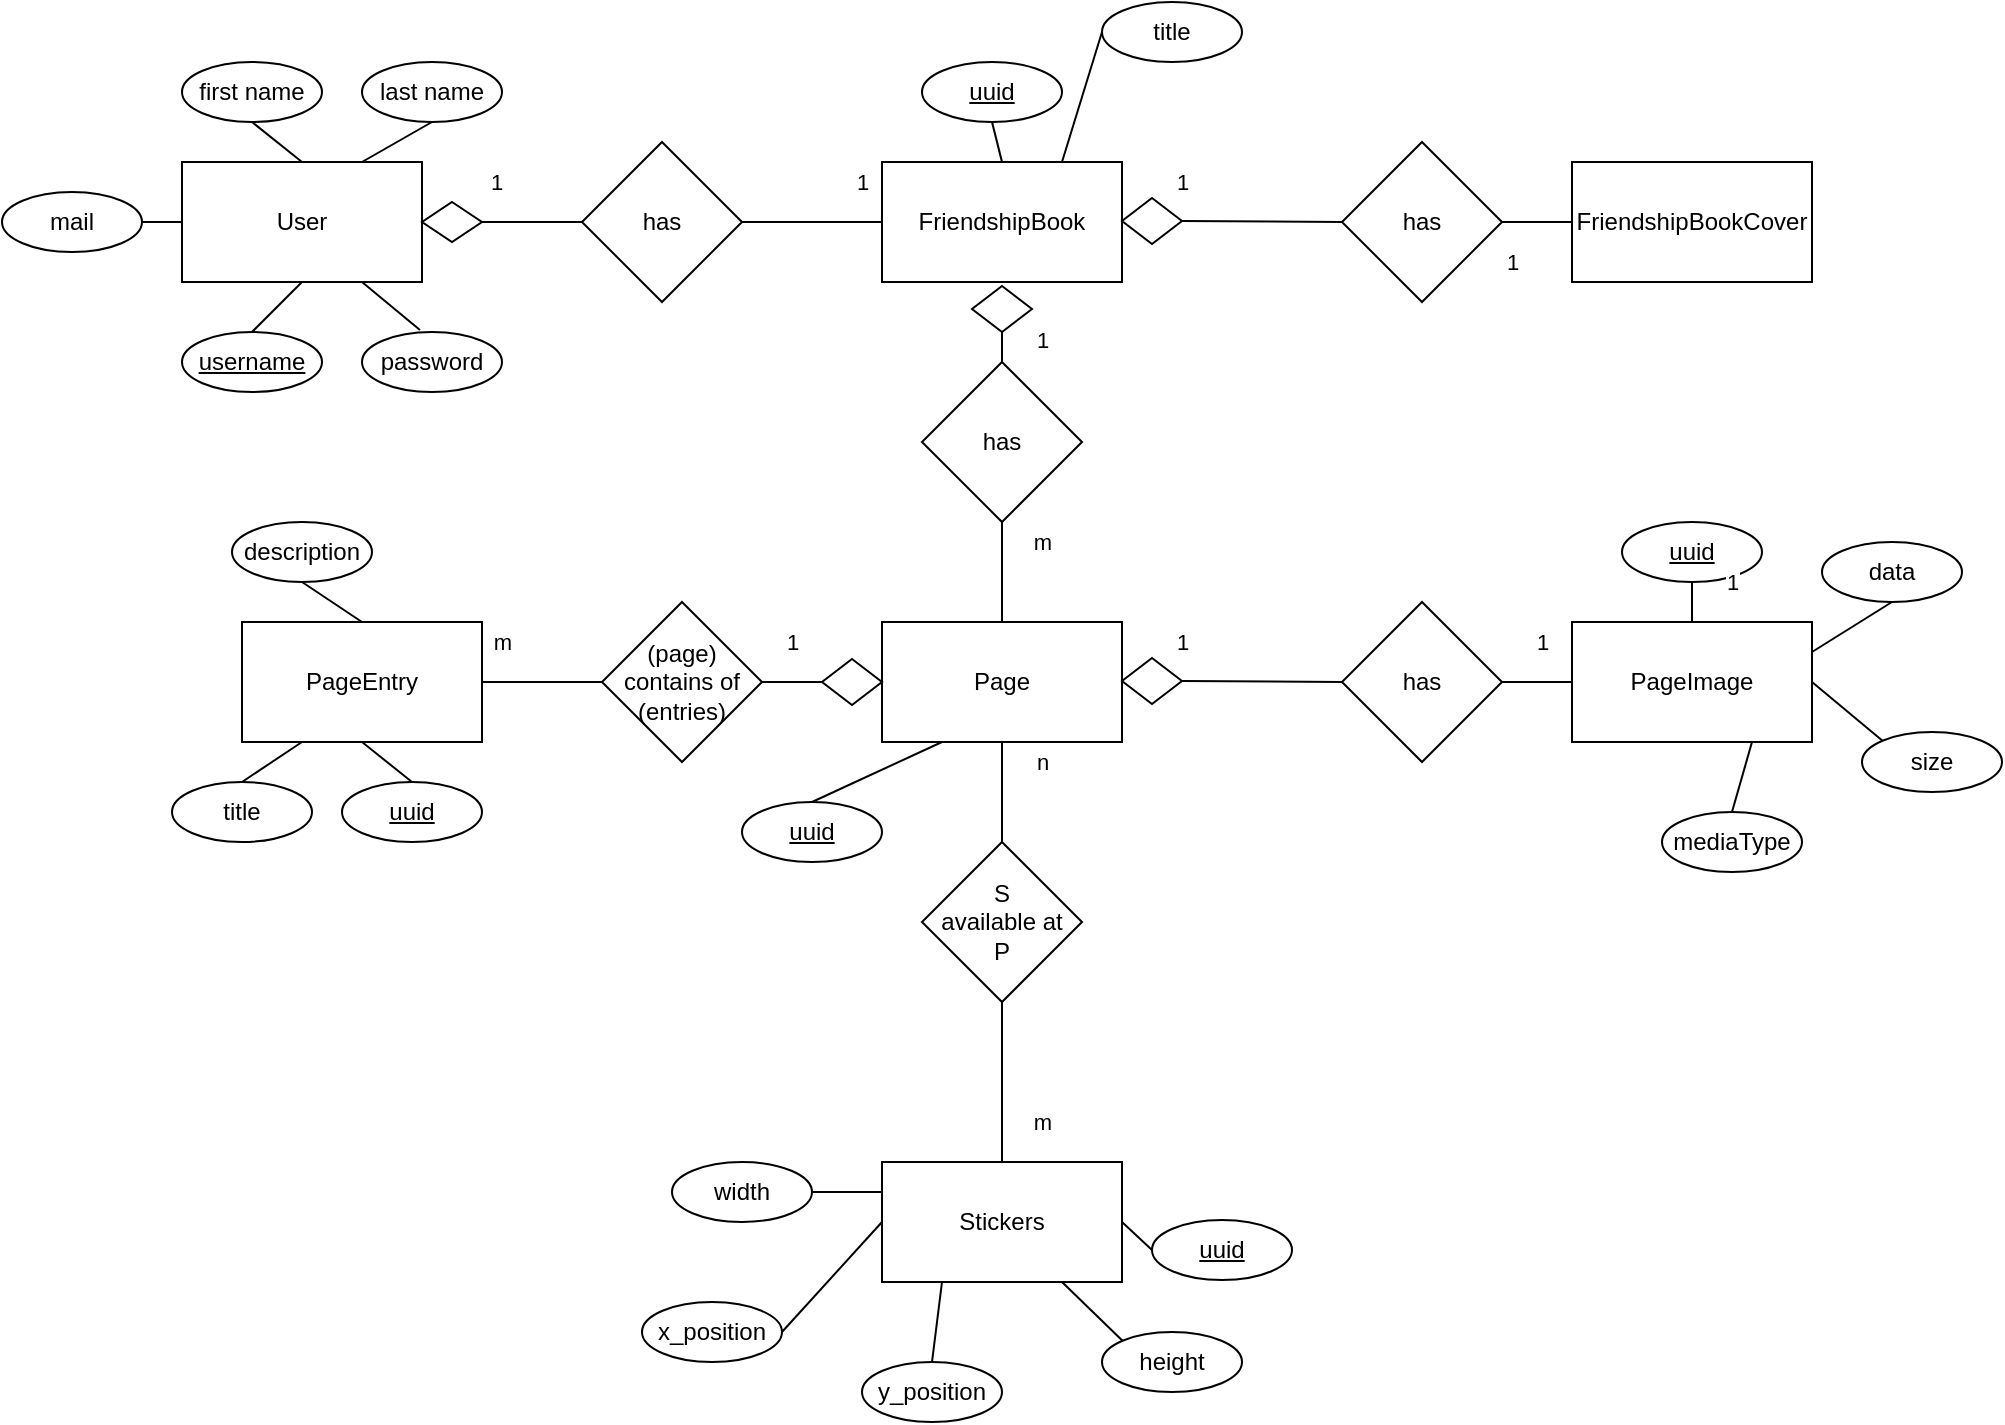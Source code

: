 <mxfile version="12.3.3" type="device" pages="1"><diagram name="Page-1" id="efa7a0a1-bf9b-a30e-e6df-94a7791c09e9"><mxGraphModel dx="1604" dy="643" grid="1" gridSize="10" guides="1" tooltips="1" connect="1" arrows="1" fold="1" page="1" pageScale="1" pageWidth="826" pageHeight="1169" background="#ffffff" math="0" shadow="0"><root><mxCell id="0"/><mxCell id="1" parent="0"/><mxCell id="JQI-OMxGTn1fQLOs1Fzj-114" value="User" style="rounded=0;whiteSpace=wrap;html=1;" parent="1" vertex="1"><mxGeometry x="40" y="110" width="120" height="60" as="geometry"/></mxCell><mxCell id="JQI-OMxGTn1fQLOs1Fzj-115" value="FriendshipBook" style="rounded=0;whiteSpace=wrap;html=1;" parent="1" vertex="1"><mxGeometry x="390" y="110" width="120" height="60" as="geometry"/></mxCell><mxCell id="JQI-OMxGTn1fQLOs1Fzj-116" value="Page" style="rounded=0;whiteSpace=wrap;html=1;" parent="1" vertex="1"><mxGeometry x="390" y="340" width="120" height="60" as="geometry"/></mxCell><mxCell id="JQI-OMxGTn1fQLOs1Fzj-118" value="PageEntry" style="rounded=0;whiteSpace=wrap;html=1;" parent="1" vertex="1"><mxGeometry x="70" y="340" width="120" height="60" as="geometry"/></mxCell><mxCell id="JQI-OMxGTn1fQLOs1Fzj-120" value="1" style="endArrow=none;html=1;exitX=1;exitY=0.5;exitDx=0;exitDy=0;entryX=0;entryY=0.5;entryDx=0;entryDy=0;" parent="1" source="ATz9pkckGzbIhAswwl9Q-5" target="JQI-OMxGTn1fQLOs1Fzj-121" edge="1"><mxGeometry x="-0.75" y="20" width="50" height="50" relative="1" as="geometry"><mxPoint x="180" y="140" as="sourcePoint"/><mxPoint x="230" y="90" as="targetPoint"/><mxPoint as="offset"/></mxGeometry></mxCell><mxCell id="JQI-OMxGTn1fQLOs1Fzj-121" value="has" style="rhombus;whiteSpace=wrap;html=1;" parent="1" vertex="1"><mxGeometry x="240" y="100" width="80" height="80" as="geometry"/></mxCell><mxCell id="JQI-OMxGTn1fQLOs1Fzj-122" value="1" style="endArrow=none;html=1;exitX=0;exitY=0.5;exitDx=0;exitDy=0;entryX=1;entryY=0.5;entryDx=0;entryDy=0;" parent="1" source="JQI-OMxGTn1fQLOs1Fzj-115" target="JQI-OMxGTn1fQLOs1Fzj-121" edge="1"><mxGeometry x="-0.714" y="-20" width="50" height="50" relative="1" as="geometry"><mxPoint x="170" y="150" as="sourcePoint"/><mxPoint x="250" y="150" as="targetPoint"/><mxPoint as="offset"/></mxGeometry></mxCell><mxCell id="JQI-OMxGTn1fQLOs1Fzj-123" value="has" style="rhombus;whiteSpace=wrap;html=1;" parent="1" vertex="1"><mxGeometry x="410" y="210" width="80" height="80" as="geometry"/></mxCell><mxCell id="JQI-OMxGTn1fQLOs1Fzj-124" value="1" style="endArrow=none;html=1;entryX=0.5;entryY=1;entryDx=0;entryDy=0;exitX=0.5;exitY=0;exitDx=0;exitDy=0;" parent="1" source="JQI-OMxGTn1fQLOs1Fzj-123" target="ATz9pkckGzbIhAswwl9Q-18" edge="1"><mxGeometry x="0.5" y="-20" width="50" height="50" relative="1" as="geometry"><mxPoint x="40" y="460" as="sourcePoint"/><mxPoint x="90" y="410" as="targetPoint"/><mxPoint as="offset"/></mxGeometry></mxCell><mxCell id="JQI-OMxGTn1fQLOs1Fzj-125" value="m" style="endArrow=none;html=1;entryX=0.5;entryY=1;entryDx=0;entryDy=0;exitX=0.5;exitY=0;exitDx=0;exitDy=0;" parent="1" source="JQI-OMxGTn1fQLOs1Fzj-116" target="JQI-OMxGTn1fQLOs1Fzj-123" edge="1"><mxGeometry x="0.6" y="-20" width="50" height="50" relative="1" as="geometry"><mxPoint x="40" y="470" as="sourcePoint"/><mxPoint x="90" y="420" as="targetPoint"/><mxPoint as="offset"/></mxGeometry></mxCell><mxCell id="JQI-OMxGTn1fQLOs1Fzj-126" value="(page) contains of (entries)" style="rhombus;whiteSpace=wrap;html=1;" parent="1" vertex="1"><mxGeometry x="250" y="330" width="80" height="80" as="geometry"/></mxCell><mxCell id="JQI-OMxGTn1fQLOs1Fzj-127" value="m" style="endArrow=none;html=1;entryX=0;entryY=0.5;entryDx=0;entryDy=0;" parent="1" source="JQI-OMxGTn1fQLOs1Fzj-118" target="JQI-OMxGTn1fQLOs1Fzj-126" edge="1"><mxGeometry x="-0.667" y="20" width="50" height="50" relative="1" as="geometry"><mxPoint x="40" y="480" as="sourcePoint"/><mxPoint x="90" y="430" as="targetPoint"/><mxPoint as="offset"/></mxGeometry></mxCell><mxCell id="JQI-OMxGTn1fQLOs1Fzj-128" value="1" style="endArrow=none;html=1;entryX=0;entryY=0.5;entryDx=0;entryDy=0;exitX=1;exitY=0.5;exitDx=0;exitDy=0;" parent="1" source="JQI-OMxGTn1fQLOs1Fzj-126" target="ATz9pkckGzbIhAswwl9Q-9" edge="1"><mxGeometry y="20" width="50" height="50" relative="1" as="geometry"><mxPoint x="40" y="480" as="sourcePoint"/><mxPoint x="90" y="430" as="targetPoint"/><mxPoint as="offset"/></mxGeometry></mxCell><mxCell id="JQI-OMxGTn1fQLOs1Fzj-129" value="&lt;u&gt;uuid&lt;/u&gt;" style="ellipse;whiteSpace=wrap;html=1;" parent="1" vertex="1"><mxGeometry x="320" y="430" width="70" height="30" as="geometry"/></mxCell><mxCell id="JQI-OMxGTn1fQLOs1Fzj-131" value="&lt;u&gt;uuid&lt;/u&gt;" style="ellipse;whiteSpace=wrap;html=1;" parent="1" vertex="1"><mxGeometry x="120" y="420" width="70" height="30" as="geometry"/></mxCell><mxCell id="JQI-OMxGTn1fQLOs1Fzj-132" value="&lt;u&gt;uuid&lt;/u&gt;" style="ellipse;whiteSpace=wrap;html=1;" parent="1" vertex="1"><mxGeometry x="410" y="60" width="70" height="30" as="geometry"/></mxCell><mxCell id="JQI-OMxGTn1fQLOs1Fzj-133" value="title" style="ellipse;whiteSpace=wrap;html=1;" parent="1" vertex="1"><mxGeometry x="35" y="420" width="70" height="30" as="geometry"/></mxCell><mxCell id="JQI-OMxGTn1fQLOs1Fzj-134" value="description" style="ellipse;whiteSpace=wrap;html=1;" parent="1" vertex="1"><mxGeometry x="65" y="290" width="70" height="30" as="geometry"/></mxCell><mxCell id="JQI-OMxGTn1fQLOs1Fzj-135" value="first name" style="ellipse;whiteSpace=wrap;html=1;" parent="1" vertex="1"><mxGeometry x="40" y="60" width="70" height="30" as="geometry"/></mxCell><mxCell id="JQI-OMxGTn1fQLOs1Fzj-136" value="last name" style="ellipse;whiteSpace=wrap;html=1;" parent="1" vertex="1"><mxGeometry x="130" y="60" width="70" height="30" as="geometry"/></mxCell><mxCell id="JQI-OMxGTn1fQLOs1Fzj-137" value="&lt;u&gt;username&lt;/u&gt;" style="ellipse;whiteSpace=wrap;html=1;" parent="1" vertex="1"><mxGeometry x="40" y="195" width="70" height="30" as="geometry"/></mxCell><mxCell id="JQI-OMxGTn1fQLOs1Fzj-138" value="mail" style="ellipse;whiteSpace=wrap;html=1;" parent="1" vertex="1"><mxGeometry x="-50" y="125" width="70" height="30" as="geometry"/></mxCell><mxCell id="JQI-OMxGTn1fQLOs1Fzj-139" value="title" style="ellipse;whiteSpace=wrap;html=1;" parent="1" vertex="1"><mxGeometry x="500" y="30" width="70" height="30" as="geometry"/></mxCell><mxCell id="JQI-OMxGTn1fQLOs1Fzj-140" value="" style="endArrow=none;html=1;entryX=0.25;entryY=1;entryDx=0;entryDy=0;exitX=0.5;exitY=0;exitDx=0;exitDy=0;" parent="1" source="JQI-OMxGTn1fQLOs1Fzj-133" target="JQI-OMxGTn1fQLOs1Fzj-118" edge="1"><mxGeometry width="50" height="50" relative="1" as="geometry"><mxPoint x="-40" y="520" as="sourcePoint"/><mxPoint x="10" y="470" as="targetPoint"/></mxGeometry></mxCell><mxCell id="JQI-OMxGTn1fQLOs1Fzj-141" value="" style="endArrow=none;html=1;entryX=0.5;entryY=1;entryDx=0;entryDy=0;exitX=0.5;exitY=0;exitDx=0;exitDy=0;" parent="1" source="JQI-OMxGTn1fQLOs1Fzj-131" target="JQI-OMxGTn1fQLOs1Fzj-118" edge="1"><mxGeometry width="50" height="50" relative="1" as="geometry"><mxPoint x="80" y="430" as="sourcePoint"/><mxPoint x="110" y="410" as="targetPoint"/></mxGeometry></mxCell><mxCell id="JQI-OMxGTn1fQLOs1Fzj-142" value="" style="endArrow=none;html=1;entryX=0.5;entryY=1;entryDx=0;entryDy=0;exitX=0.5;exitY=0;exitDx=0;exitDy=0;" parent="1" source="JQI-OMxGTn1fQLOs1Fzj-118" target="JQI-OMxGTn1fQLOs1Fzj-134" edge="1"><mxGeometry width="50" height="50" relative="1" as="geometry"><mxPoint x="-40" y="520" as="sourcePoint"/><mxPoint x="10" y="470" as="targetPoint"/></mxGeometry></mxCell><mxCell id="JQI-OMxGTn1fQLOs1Fzj-143" value="" style="endArrow=none;html=1;entryX=1;entryY=0.5;entryDx=0;entryDy=0;exitX=0;exitY=0.5;exitDx=0;exitDy=0;" parent="1" source="JQI-OMxGTn1fQLOs1Fzj-114" target="JQI-OMxGTn1fQLOs1Fzj-138" edge="1"><mxGeometry width="50" height="50" relative="1" as="geometry"><mxPoint x="-40" y="520" as="sourcePoint"/><mxPoint x="10" y="470" as="targetPoint"/></mxGeometry></mxCell><mxCell id="JQI-OMxGTn1fQLOs1Fzj-144" value="" style="endArrow=none;html=1;entryX=0.5;entryY=1;entryDx=0;entryDy=0;exitX=0.5;exitY=0;exitDx=0;exitDy=0;" parent="1" source="JQI-OMxGTn1fQLOs1Fzj-137" target="JQI-OMxGTn1fQLOs1Fzj-114" edge="1"><mxGeometry width="50" height="50" relative="1" as="geometry"><mxPoint x="-70" y="520" as="sourcePoint"/><mxPoint x="-20" y="470" as="targetPoint"/></mxGeometry></mxCell><mxCell id="JQI-OMxGTn1fQLOs1Fzj-145" value="" style="endArrow=none;html=1;entryX=0.5;entryY=1;entryDx=0;entryDy=0;exitX=0.5;exitY=0;exitDx=0;exitDy=0;" parent="1" source="JQI-OMxGTn1fQLOs1Fzj-114" target="JQI-OMxGTn1fQLOs1Fzj-135" edge="1"><mxGeometry width="50" height="50" relative="1" as="geometry"><mxPoint x="-70" y="520" as="sourcePoint"/><mxPoint x="-20" y="470" as="targetPoint"/></mxGeometry></mxCell><mxCell id="JQI-OMxGTn1fQLOs1Fzj-146" value="" style="endArrow=none;html=1;entryX=0.5;entryY=1;entryDx=0;entryDy=0;exitX=0.75;exitY=0;exitDx=0;exitDy=0;" parent="1" source="JQI-OMxGTn1fQLOs1Fzj-114" target="JQI-OMxGTn1fQLOs1Fzj-136" edge="1"><mxGeometry width="50" height="50" relative="1" as="geometry"><mxPoint x="-70" y="520" as="sourcePoint"/><mxPoint x="-20" y="470" as="targetPoint"/></mxGeometry></mxCell><mxCell id="JQI-OMxGTn1fQLOs1Fzj-147" value="" style="endArrow=none;html=1;entryX=0.5;entryY=1;entryDx=0;entryDy=0;exitX=0.5;exitY=0;exitDx=0;exitDy=0;" parent="1" source="JQI-OMxGTn1fQLOs1Fzj-115" target="JQI-OMxGTn1fQLOs1Fzj-132" edge="1"><mxGeometry width="50" height="50" relative="1" as="geometry"><mxPoint x="-70" y="520" as="sourcePoint"/><mxPoint x="-20" y="470" as="targetPoint"/></mxGeometry></mxCell><mxCell id="JQI-OMxGTn1fQLOs1Fzj-148" value="" style="endArrow=none;html=1;entryX=0;entryY=0.5;entryDx=0;entryDy=0;exitX=0.75;exitY=0;exitDx=0;exitDy=0;" parent="1" source="JQI-OMxGTn1fQLOs1Fzj-115" target="JQI-OMxGTn1fQLOs1Fzj-139" edge="1"><mxGeometry width="50" height="50" relative="1" as="geometry"><mxPoint x="-70" y="520" as="sourcePoint"/><mxPoint x="-20" y="470" as="targetPoint"/></mxGeometry></mxCell><mxCell id="JQI-OMxGTn1fQLOs1Fzj-149" value="" style="endArrow=none;html=1;entryX=0.5;entryY=0;entryDx=0;entryDy=0;exitX=0.25;exitY=1;exitDx=0;exitDy=0;" parent="1" source="JQI-OMxGTn1fQLOs1Fzj-116" target="JQI-OMxGTn1fQLOs1Fzj-129" edge="1"><mxGeometry width="50" height="50" relative="1" as="geometry"><mxPoint x="355" y="410" as="sourcePoint"/><mxPoint x="-115" y="480" as="targetPoint"/></mxGeometry></mxCell><mxCell id="ATz9pkckGzbIhAswwl9Q-1" value="FriendshipBookCover" style="rounded=0;whiteSpace=wrap;html=1;" vertex="1" parent="1"><mxGeometry x="735" y="110" width="120" height="60" as="geometry"/></mxCell><mxCell id="ATz9pkckGzbIhAswwl9Q-2" value="has" style="rhombus;whiteSpace=wrap;html=1;" vertex="1" parent="1"><mxGeometry x="620" y="100" width="80" height="80" as="geometry"/></mxCell><mxCell id="ATz9pkckGzbIhAswwl9Q-3" value="1" style="endArrow=none;html=1;entryX=0;entryY=0.5;entryDx=0;entryDy=0;exitX=1;exitY=0.5;exitDx=0;exitDy=0;" edge="1" parent="1" source="ATz9pkckGzbIhAswwl9Q-2" target="ATz9pkckGzbIhAswwl9Q-1"><mxGeometry x="-0.714" y="-20" width="50" height="50" relative="1" as="geometry"><mxPoint x="695" y="160" as="sourcePoint"/><mxPoint x="405" y="150" as="targetPoint"/><mxPoint as="offset"/></mxGeometry></mxCell><mxCell id="ATz9pkckGzbIhAswwl9Q-4" value="1" style="endArrow=none;html=1;exitX=1;exitY=0.5;exitDx=0;exitDy=0;entryX=0;entryY=0.5;entryDx=0;entryDy=0;" edge="1" parent="1" source="ATz9pkckGzbIhAswwl9Q-7" target="ATz9pkckGzbIhAswwl9Q-2"><mxGeometry x="-1" y="20" width="50" height="50" relative="1" as="geometry"><mxPoint x="635" y="150" as="sourcePoint"/><mxPoint x="550" y="140" as="targetPoint"/><mxPoint as="offset"/></mxGeometry></mxCell><mxCell id="ATz9pkckGzbIhAswwl9Q-5" value="" style="rhombus;whiteSpace=wrap;html=1;" vertex="1" parent="1"><mxGeometry x="160" y="130" width="30" height="20" as="geometry"/></mxCell><mxCell id="ATz9pkckGzbIhAswwl9Q-7" value="" style="rhombus;whiteSpace=wrap;html=1;" vertex="1" parent="1"><mxGeometry x="510" y="128" width="30" height="23" as="geometry"/></mxCell><mxCell id="ATz9pkckGzbIhAswwl9Q-9" value="" style="rhombus;whiteSpace=wrap;html=1;" vertex="1" parent="1"><mxGeometry x="360" y="358.5" width="30" height="23" as="geometry"/></mxCell><mxCell id="ATz9pkckGzbIhAswwl9Q-12" value="PageImage" style="rounded=0;whiteSpace=wrap;html=1;" vertex="1" parent="1"><mxGeometry x="735" y="340" width="120" height="60" as="geometry"/></mxCell><mxCell id="ATz9pkckGzbIhAswwl9Q-13" value="has" style="rhombus;whiteSpace=wrap;html=1;" vertex="1" parent="1"><mxGeometry x="620" y="330" width="80" height="80" as="geometry"/></mxCell><mxCell id="ATz9pkckGzbIhAswwl9Q-14" value="1" style="endArrow=none;html=1;entryX=0;entryY=0.5;entryDx=0;entryDy=0;exitX=1;exitY=0.5;exitDx=0;exitDy=0;" edge="1" parent="1" source="ATz9pkckGzbIhAswwl9Q-13" target="ATz9pkckGzbIhAswwl9Q-12"><mxGeometry x="0.143" y="20" width="50" height="50" relative="1" as="geometry"><mxPoint x="695" y="390" as="sourcePoint"/><mxPoint x="405" y="380" as="targetPoint"/><mxPoint as="offset"/></mxGeometry></mxCell><mxCell id="ATz9pkckGzbIhAswwl9Q-15" value="1" style="endArrow=none;html=1;exitX=1;exitY=0.5;exitDx=0;exitDy=0;entryX=0;entryY=0.5;entryDx=0;entryDy=0;" edge="1" parent="1" source="ATz9pkckGzbIhAswwl9Q-16" target="ATz9pkckGzbIhAswwl9Q-13"><mxGeometry x="-1" y="20" width="50" height="50" relative="1" as="geometry"><mxPoint x="635" y="380" as="sourcePoint"/><mxPoint x="550" y="370" as="targetPoint"/><mxPoint as="offset"/></mxGeometry></mxCell><mxCell id="ATz9pkckGzbIhAswwl9Q-16" value="" style="rhombus;whiteSpace=wrap;html=1;" vertex="1" parent="1"><mxGeometry x="510" y="358" width="30" height="23" as="geometry"/></mxCell><mxCell id="ATz9pkckGzbIhAswwl9Q-18" value="" style="rhombus;whiteSpace=wrap;html=1;" vertex="1" parent="1"><mxGeometry x="435" y="172" width="30" height="23" as="geometry"/></mxCell><mxCell id="ATz9pkckGzbIhAswwl9Q-20" value="&lt;u&gt;uuid&lt;/u&gt;" style="ellipse;whiteSpace=wrap;html=1;" vertex="1" parent="1"><mxGeometry x="760" y="290" width="70" height="30" as="geometry"/></mxCell><mxCell id="ATz9pkckGzbIhAswwl9Q-21" value="1" style="endArrow=none;html=1;exitX=0.5;exitY=1;exitDx=0;exitDy=0;entryX=0.5;entryY=0;entryDx=0;entryDy=0;" edge="1" parent="1" source="ATz9pkckGzbIhAswwl9Q-20" target="ATz9pkckGzbIhAswwl9Q-12"><mxGeometry x="-1" y="20" width="50" height="50" relative="1" as="geometry"><mxPoint x="550" y="379.5" as="sourcePoint"/><mxPoint x="630" y="380" as="targetPoint"/><mxPoint as="offset"/></mxGeometry></mxCell><mxCell id="ATz9pkckGzbIhAswwl9Q-22" value="data" style="ellipse;whiteSpace=wrap;html=1;" vertex="1" parent="1"><mxGeometry x="860" y="300" width="70" height="30" as="geometry"/></mxCell><mxCell id="ATz9pkckGzbIhAswwl9Q-23" value="" style="endArrow=none;html=1;exitX=0.5;exitY=1;exitDx=0;exitDy=0;entryX=1;entryY=0.25;entryDx=0;entryDy=0;" edge="1" parent="1" source="ATz9pkckGzbIhAswwl9Q-22" target="ATz9pkckGzbIhAswwl9Q-12"><mxGeometry x="-1" y="20" width="50" height="50" relative="1" as="geometry"><mxPoint x="805" y="330" as="sourcePoint"/><mxPoint x="805" y="350" as="targetPoint"/><mxPoint as="offset"/></mxGeometry></mxCell><mxCell id="ATz9pkckGzbIhAswwl9Q-24" value="size" style="ellipse;whiteSpace=wrap;html=1;" vertex="1" parent="1"><mxGeometry x="880" y="395" width="70" height="30" as="geometry"/></mxCell><mxCell id="ATz9pkckGzbIhAswwl9Q-25" value="" style="endArrow=none;html=1;exitX=0;exitY=0;exitDx=0;exitDy=0;entryX=1;entryY=0.5;entryDx=0;entryDy=0;" edge="1" parent="1" source="ATz9pkckGzbIhAswwl9Q-24" target="ATz9pkckGzbIhAswwl9Q-12"><mxGeometry x="-1" y="20" width="50" height="50" relative="1" as="geometry"><mxPoint x="905" y="340" as="sourcePoint"/><mxPoint x="865" y="365" as="targetPoint"/><mxPoint as="offset"/></mxGeometry></mxCell><mxCell id="ATz9pkckGzbIhAswwl9Q-26" value="mediaType" style="ellipse;whiteSpace=wrap;html=1;" vertex="1" parent="1"><mxGeometry x="780" y="435" width="70" height="30" as="geometry"/></mxCell><mxCell id="ATz9pkckGzbIhAswwl9Q-27" value="" style="endArrow=none;html=1;exitX=0.5;exitY=0;exitDx=0;exitDy=0;entryX=0.75;entryY=1;entryDx=0;entryDy=0;" edge="1" parent="1" source="ATz9pkckGzbIhAswwl9Q-26" target="ATz9pkckGzbIhAswwl9Q-12"><mxGeometry x="-1" y="20" width="50" height="50" relative="1" as="geometry"><mxPoint x="900.251" y="409.393" as="sourcePoint"/><mxPoint x="865" y="380" as="targetPoint"/><mxPoint as="offset"/></mxGeometry></mxCell><mxCell id="ATz9pkckGzbIhAswwl9Q-28" value="password" style="ellipse;whiteSpace=wrap;html=1;" vertex="1" parent="1"><mxGeometry x="130" y="195" width="70" height="30" as="geometry"/></mxCell><mxCell id="ATz9pkckGzbIhAswwl9Q-29" value="" style="endArrow=none;html=1;entryX=0.75;entryY=1;entryDx=0;entryDy=0;exitX=0.414;exitY=-0.033;exitDx=0;exitDy=0;exitPerimeter=0;" edge="1" parent="1" source="ATz9pkckGzbIhAswwl9Q-28" target="JQI-OMxGTn1fQLOs1Fzj-114"><mxGeometry width="50" height="50" relative="1" as="geometry"><mxPoint x="85" y="205" as="sourcePoint"/><mxPoint x="110" y="180" as="targetPoint"/></mxGeometry></mxCell><mxCell id="ATz9pkckGzbIhAswwl9Q-31" value="Stickers" style="rounded=0;whiteSpace=wrap;html=1;" vertex="1" parent="1"><mxGeometry x="390" y="610" width="120" height="60" as="geometry"/></mxCell><mxCell id="ATz9pkckGzbIhAswwl9Q-32" value="x_position" style="ellipse;whiteSpace=wrap;html=1;" vertex="1" parent="1"><mxGeometry x="270" y="680" width="70" height="30" as="geometry"/></mxCell><mxCell id="ATz9pkckGzbIhAswwl9Q-33" value="y_position" style="ellipse;whiteSpace=wrap;html=1;" vertex="1" parent="1"><mxGeometry x="380" y="710" width="70" height="30" as="geometry"/></mxCell><mxCell id="ATz9pkckGzbIhAswwl9Q-34" value="width" style="ellipse;whiteSpace=wrap;html=1;" vertex="1" parent="1"><mxGeometry x="285" y="610" width="70" height="30" as="geometry"/></mxCell><mxCell id="ATz9pkckGzbIhAswwl9Q-35" value="height" style="ellipse;whiteSpace=wrap;html=1;" vertex="1" parent="1"><mxGeometry x="500" y="695" width="70" height="30" as="geometry"/></mxCell><mxCell id="ATz9pkckGzbIhAswwl9Q-36" value="" style="endArrow=none;html=1;entryX=1;entryY=0.5;entryDx=0;entryDy=0;exitX=0;exitY=0.25;exitDx=0;exitDy=0;" edge="1" parent="1" source="ATz9pkckGzbIhAswwl9Q-31" target="ATz9pkckGzbIhAswwl9Q-34"><mxGeometry x="-0.667" y="20" width="50" height="50" relative="1" as="geometry"><mxPoint x="200" y="450" as="sourcePoint"/><mxPoint x="260" y="450" as="targetPoint"/><mxPoint as="offset"/></mxGeometry></mxCell><mxCell id="ATz9pkckGzbIhAswwl9Q-37" value="&lt;u&gt;uuid&lt;/u&gt;" style="ellipse;whiteSpace=wrap;html=1;" vertex="1" parent="1"><mxGeometry x="525" y="639" width="70" height="30" as="geometry"/></mxCell><mxCell id="ATz9pkckGzbIhAswwl9Q-38" value="" style="endArrow=none;html=1;entryX=1;entryY=0.5;entryDx=0;entryDy=0;exitX=0;exitY=0.5;exitDx=0;exitDy=0;" edge="1" parent="1" source="ATz9pkckGzbIhAswwl9Q-31" target="ATz9pkckGzbIhAswwl9Q-32"><mxGeometry x="-0.667" y="20" width="50" height="50" relative="1" as="geometry"><mxPoint x="390" y="640" as="sourcePoint"/><mxPoint x="365" y="635" as="targetPoint"/><mxPoint as="offset"/></mxGeometry></mxCell><mxCell id="ATz9pkckGzbIhAswwl9Q-39" value="" style="endArrow=none;html=1;entryX=0.5;entryY=0;entryDx=0;entryDy=0;exitX=0.25;exitY=1;exitDx=0;exitDy=0;" edge="1" parent="1" source="ATz9pkckGzbIhAswwl9Q-31" target="ATz9pkckGzbIhAswwl9Q-33"><mxGeometry x="-0.667" y="20" width="50" height="50" relative="1" as="geometry"><mxPoint x="400" y="650" as="sourcePoint"/><mxPoint x="350" y="705" as="targetPoint"/><mxPoint as="offset"/></mxGeometry></mxCell><mxCell id="ATz9pkckGzbIhAswwl9Q-40" value="" style="endArrow=none;html=1;entryX=0;entryY=0;entryDx=0;entryDy=0;exitX=0.75;exitY=1;exitDx=0;exitDy=0;" edge="1" parent="1" source="ATz9pkckGzbIhAswwl9Q-31" target="ATz9pkckGzbIhAswwl9Q-35"><mxGeometry x="-0.667" y="20" width="50" height="50" relative="1" as="geometry"><mxPoint x="410" y="660" as="sourcePoint"/><mxPoint x="360" y="715" as="targetPoint"/><mxPoint as="offset"/></mxGeometry></mxCell><mxCell id="ATz9pkckGzbIhAswwl9Q-41" value="" style="endArrow=none;html=1;entryX=1;entryY=0.5;entryDx=0;entryDy=0;exitX=0;exitY=0.5;exitDx=0;exitDy=0;" edge="1" parent="1" source="ATz9pkckGzbIhAswwl9Q-37" target="ATz9pkckGzbIhAswwl9Q-31"><mxGeometry x="-0.667" y="20" width="50" height="50" relative="1" as="geometry"><mxPoint x="420" y="670" as="sourcePoint"/><mxPoint x="370" y="725" as="targetPoint"/><mxPoint as="offset"/></mxGeometry></mxCell><mxCell id="ATz9pkckGzbIhAswwl9Q-42" value="n" style="endArrow=none;html=1;exitX=0.5;exitY=1;exitDx=0;exitDy=0;entryX=0.5;entryY=0;entryDx=0;entryDy=0;" edge="1" parent="1" source="JQI-OMxGTn1fQLOs1Fzj-116" target="ATz9pkckGzbIhAswwl9Q-44"><mxGeometry x="-0.6" y="20" width="50" height="50" relative="1" as="geometry"><mxPoint x="450" y="423" as="sourcePoint"/><mxPoint x="550" y="462" as="targetPoint"/><mxPoint as="offset"/></mxGeometry></mxCell><mxCell id="ATz9pkckGzbIhAswwl9Q-44" value="S&lt;br&gt;available at&lt;br&gt;P" style="rhombus;whiteSpace=wrap;html=1;" vertex="1" parent="1"><mxGeometry x="410" y="450" width="80" height="80" as="geometry"/></mxCell><mxCell id="ATz9pkckGzbIhAswwl9Q-45" value="m" style="endArrow=none;html=1;entryX=0.5;entryY=1;entryDx=0;entryDy=0;exitX=0.5;exitY=0;exitDx=0;exitDy=0;" edge="1" parent="1" source="ATz9pkckGzbIhAswwl9Q-31" target="ATz9pkckGzbIhAswwl9Q-44"><mxGeometry x="-0.5" y="-20" width="50" height="50" relative="1" as="geometry"><mxPoint x="130" y="810" as="sourcePoint"/><mxPoint x="180" y="760" as="targetPoint"/><mxPoint as="offset"/></mxGeometry></mxCell></root></mxGraphModel></diagram></mxfile>
